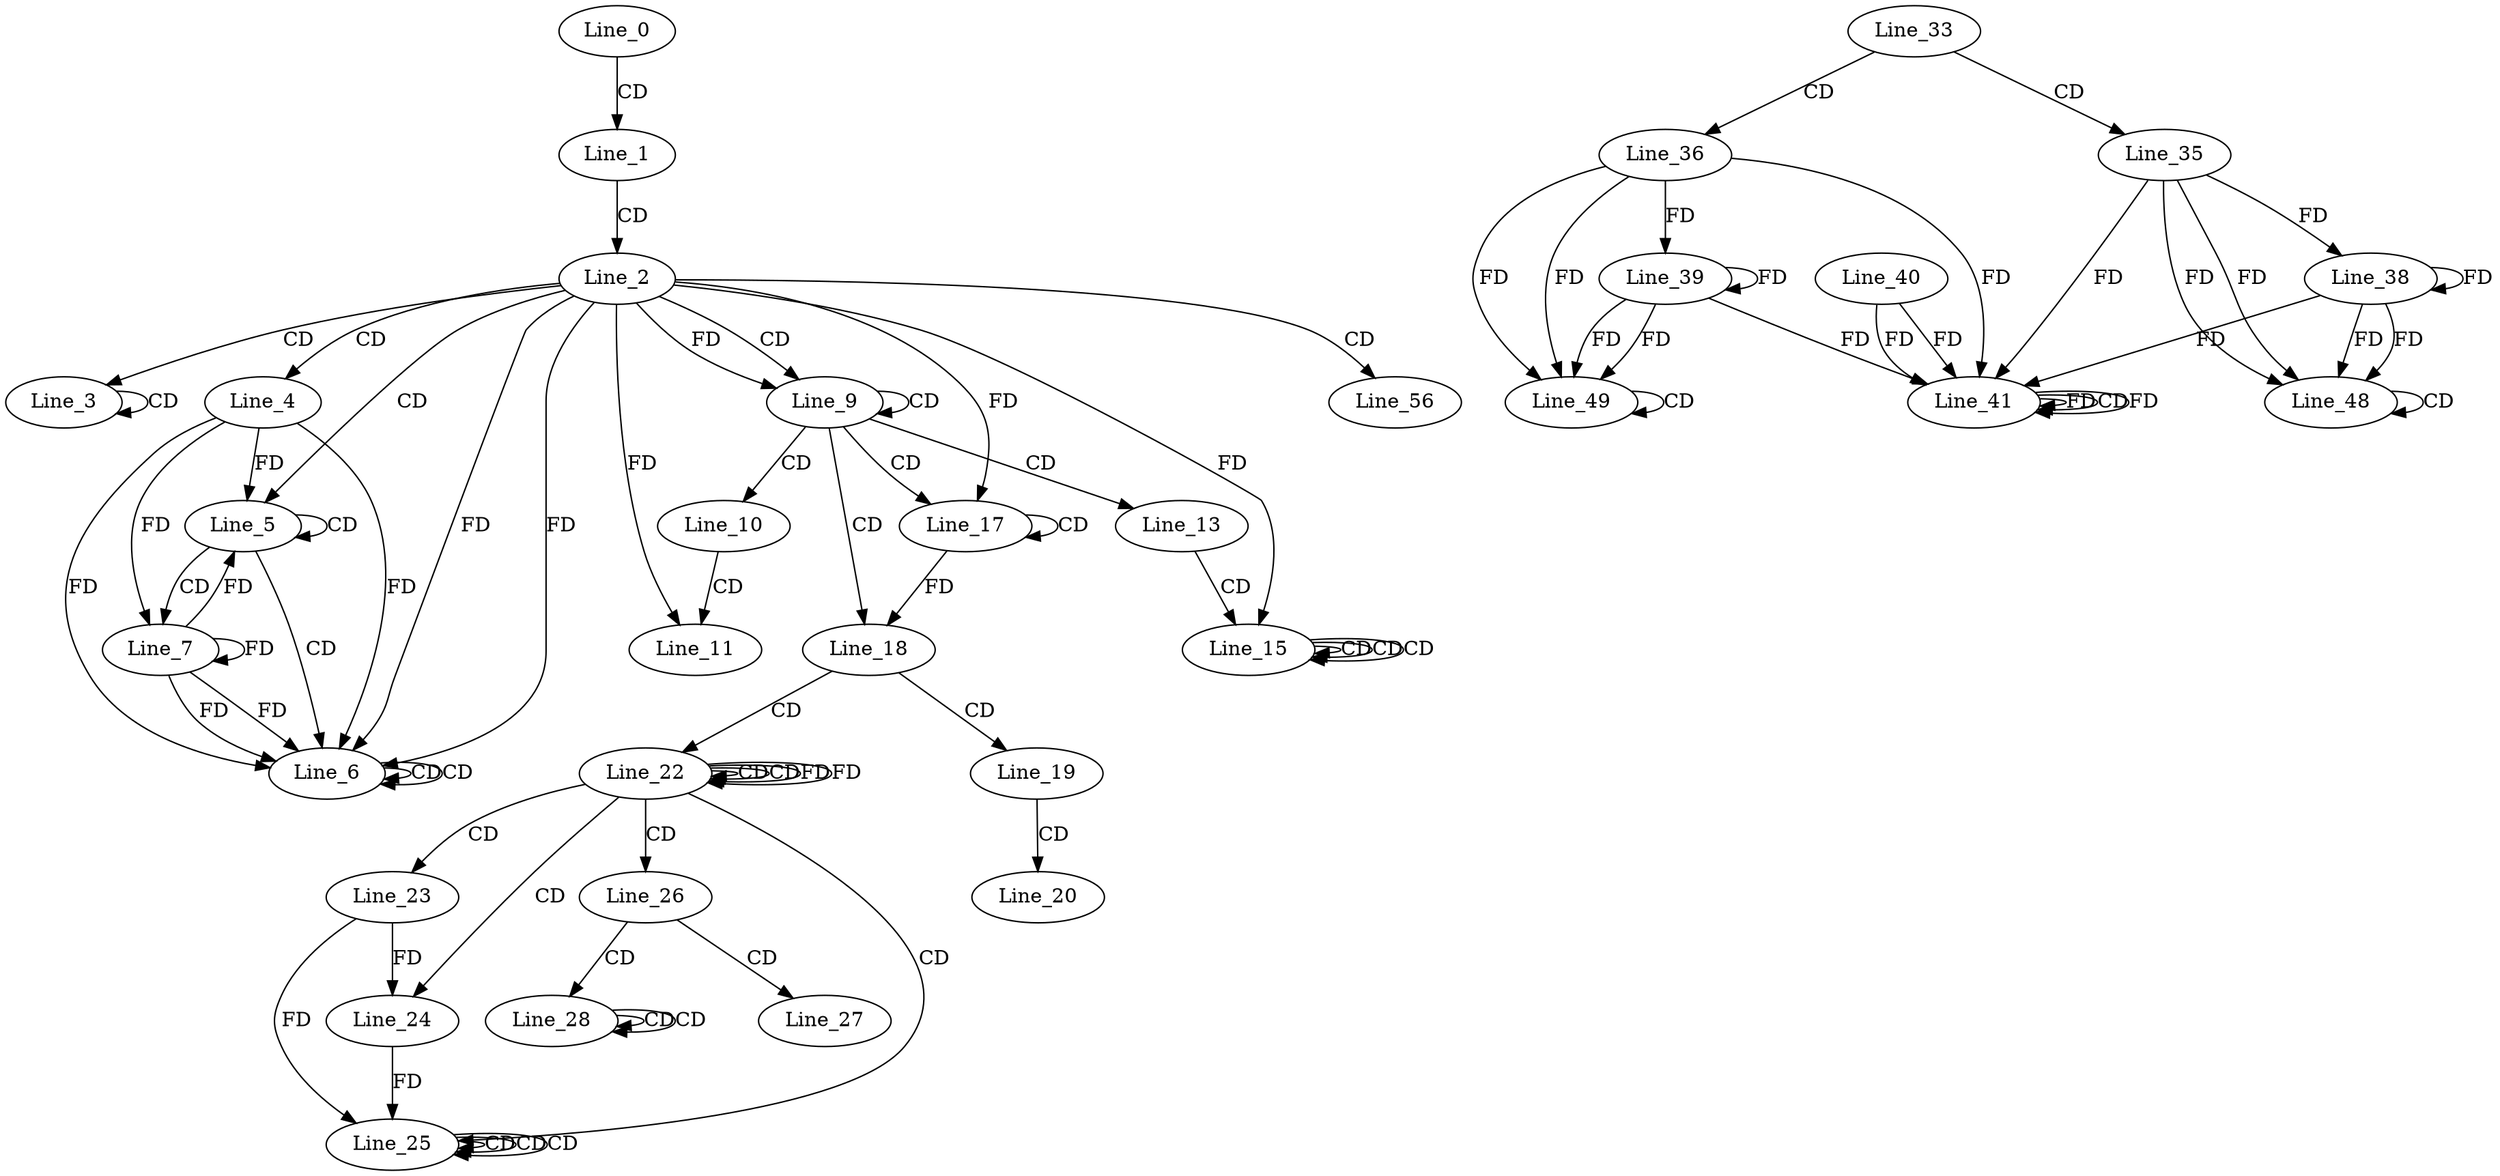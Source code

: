 digraph G {
  Line_0;
  Line_1;
  Line_2;
  Line_3;
  Line_3;
  Line_4;
  Line_5;
  Line_6;
  Line_6;
  Line_6;
  Line_7;
  Line_7;
  Line_9;
  Line_9;
  Line_10;
  Line_11;
  Line_13;
  Line_15;
  Line_15;
  Line_15;
  Line_15;
  Line_17;
  Line_17;
  Line_18;
  Line_19;
  Line_20;
  Line_22;
  Line_22;
  Line_22;
  Line_23;
  Line_24;
  Line_24;
  Line_25;
  Line_25;
  Line_25;
  Line_25;
  Line_26;
  Line_27;
  Line_28;
  Line_28;
  Line_28;
  Line_33;
  Line_35;
  Line_36;
  Line_38;
  Line_39;
  Line_41;
  Line_40;
  Line_41;
  Line_41;
  Line_41;
  Line_48;
  Line_48;
  Line_49;
  Line_49;
  Line_56;
  Line_0 -> Line_1 [ label="CD" ];
  Line_1 -> Line_2 [ label="CD" ];
  Line_2 -> Line_3 [ label="CD" ];
  Line_3 -> Line_3 [ label="CD" ];
  Line_2 -> Line_4 [ label="CD" ];
  Line_2 -> Line_5 [ label="CD" ];
  Line_5 -> Line_5 [ label="CD" ];
  Line_4 -> Line_5 [ label="FD" ];
  Line_5 -> Line_6 [ label="CD" ];
  Line_2 -> Line_6 [ label="FD" ];
  Line_4 -> Line_6 [ label="FD" ];
  Line_6 -> Line_6 [ label="CD" ];
  Line_2 -> Line_6 [ label="FD" ];
  Line_4 -> Line_6 [ label="FD" ];
  Line_6 -> Line_6 [ label="CD" ];
  Line_5 -> Line_7 [ label="CD" ];
  Line_7 -> Line_7 [ label="FD" ];
  Line_4 -> Line_7 [ label="FD" ];
  Line_2 -> Line_9 [ label="CD" ];
  Line_9 -> Line_9 [ label="CD" ];
  Line_2 -> Line_9 [ label="FD" ];
  Line_9 -> Line_10 [ label="CD" ];
  Line_10 -> Line_11 [ label="CD" ];
  Line_2 -> Line_11 [ label="FD" ];
  Line_9 -> Line_13 [ label="CD" ];
  Line_13 -> Line_15 [ label="CD" ];
  Line_15 -> Line_15 [ label="CD" ];
  Line_15 -> Line_15 [ label="CD" ];
  Line_2 -> Line_15 [ label="FD" ];
  Line_15 -> Line_15 [ label="CD" ];
  Line_9 -> Line_17 [ label="CD" ];
  Line_17 -> Line_17 [ label="CD" ];
  Line_2 -> Line_17 [ label="FD" ];
  Line_9 -> Line_18 [ label="CD" ];
  Line_17 -> Line_18 [ label="FD" ];
  Line_18 -> Line_19 [ label="CD" ];
  Line_19 -> Line_20 [ label="CD" ];
  Line_18 -> Line_22 [ label="CD" ];
  Line_22 -> Line_22 [ label="CD" ];
  Line_22 -> Line_22 [ label="CD" ];
  Line_22 -> Line_22 [ label="FD" ];
  Line_22 -> Line_23 [ label="CD" ];
  Line_22 -> Line_24 [ label="CD" ];
  Line_23 -> Line_24 [ label="FD" ];
  Line_22 -> Line_25 [ label="CD" ];
  Line_25 -> Line_25 [ label="CD" ];
  Line_25 -> Line_25 [ label="CD" ];
  Line_23 -> Line_25 [ label="FD" ];
  Line_24 -> Line_25 [ label="FD" ];
  Line_25 -> Line_25 [ label="CD" ];
  Line_22 -> Line_26 [ label="CD" ];
  Line_26 -> Line_27 [ label="CD" ];
  Line_26 -> Line_28 [ label="CD" ];
  Line_28 -> Line_28 [ label="CD" ];
  Line_28 -> Line_28 [ label="CD" ];
  Line_33 -> Line_35 [ label="CD" ];
  Line_33 -> Line_36 [ label="CD" ];
  Line_35 -> Line_38 [ label="FD" ];
  Line_38 -> Line_38 [ label="FD" ];
  Line_36 -> Line_39 [ label="FD" ];
  Line_39 -> Line_39 [ label="FD" ];
  Line_41 -> Line_41 [ label="FD" ];
  Line_40 -> Line_41 [ label="FD" ];
  Line_35 -> Line_41 [ label="FD" ];
  Line_38 -> Line_41 [ label="FD" ];
  Line_41 -> Line_41 [ label="CD" ];
  Line_36 -> Line_41 [ label="FD" ];
  Line_39 -> Line_41 [ label="FD" ];
  Line_41 -> Line_41 [ label="FD" ];
  Line_40 -> Line_41 [ label="FD" ];
  Line_35 -> Line_48 [ label="FD" ];
  Line_38 -> Line_48 [ label="FD" ];
  Line_48 -> Line_48 [ label="CD" ];
  Line_35 -> Line_48 [ label="FD" ];
  Line_38 -> Line_48 [ label="FD" ];
  Line_36 -> Line_49 [ label="FD" ];
  Line_39 -> Line_49 [ label="FD" ];
  Line_49 -> Line_49 [ label="CD" ];
  Line_36 -> Line_49 [ label="FD" ];
  Line_39 -> Line_49 [ label="FD" ];
  Line_2 -> Line_56 [ label="CD" ];
  Line_7 -> Line_5 [ label="FD" ];
  Line_7 -> Line_6 [ label="FD" ];
  Line_7 -> Line_6 [ label="FD" ];
  Line_22 -> Line_22 [ label="FD" ];
}
